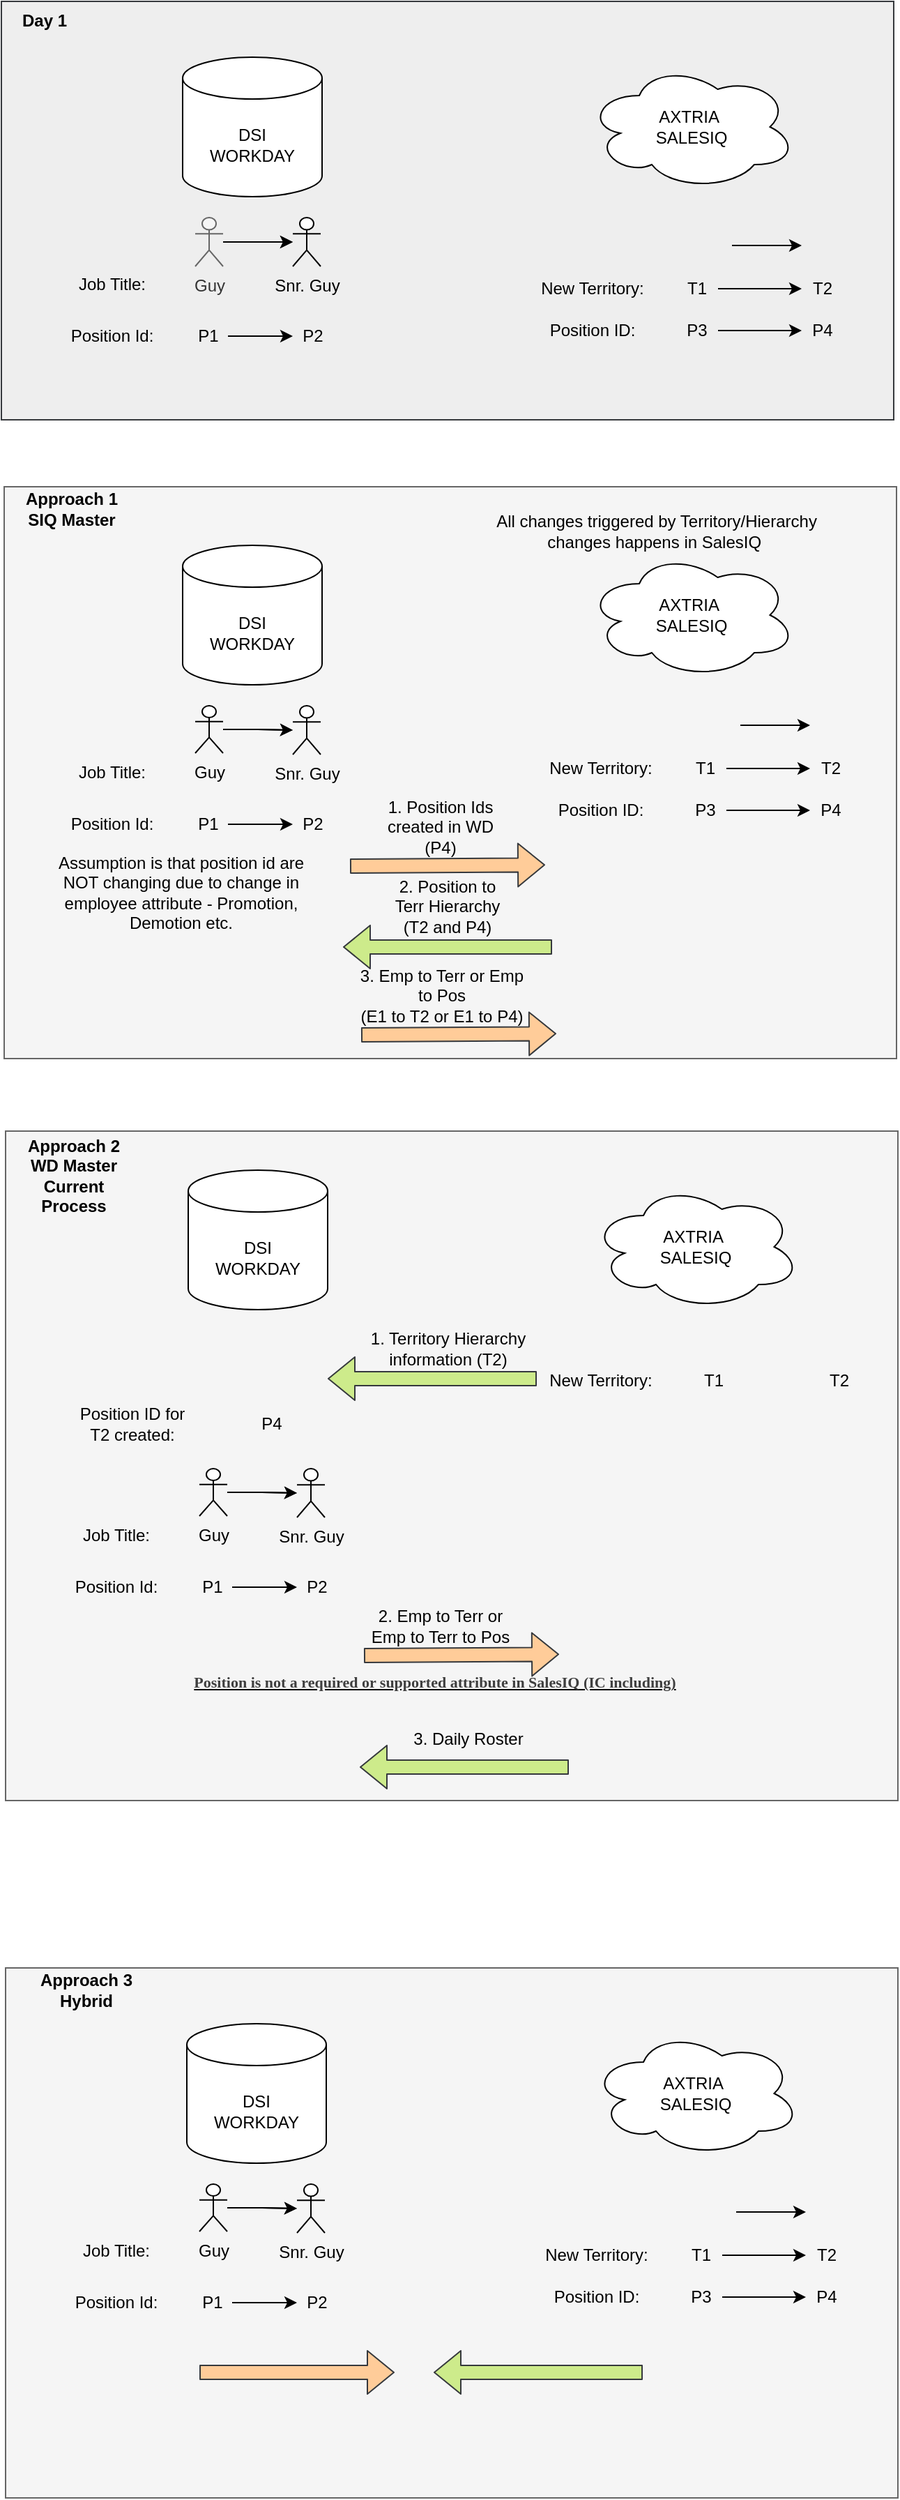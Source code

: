 <mxfile version="14.6.12" type="device"><diagram id="JoWsV7a3QeQ_CsaeToMj" name="Page-1"><mxGraphModel dx="1763" dy="670" grid="0" gridSize="10" guides="1" tooltips="1" connect="1" arrows="1" fold="1" page="1" pageScale="1" pageWidth="850" pageHeight="1100" math="0" shadow="0"><root><mxCell id="0"/><mxCell id="1" parent="0"/><mxCell id="Ola1n5hiinvaVGfGzd67-4" value="" style="rounded=0;whiteSpace=wrap;html=1;fillColor=#eeeeee;strokeColor=#36393d;" vertex="1" parent="1"><mxGeometry x="90" y="30" width="640" height="300" as="geometry"/></mxCell><mxCell id="Ola1n5hiinvaVGfGzd67-5" value="DSI &lt;br&gt;WORKDAY" style="shape=cylinder3;whiteSpace=wrap;html=1;boundedLbl=1;backgroundOutline=1;size=15;" vertex="1" parent="1"><mxGeometry x="220" y="70" width="100" height="100" as="geometry"/></mxCell><mxCell id="Ola1n5hiinvaVGfGzd67-8" value="&lt;b&gt;Day 1&lt;/b&gt;" style="text;html=1;strokeColor=none;fillColor=none;align=center;verticalAlign=middle;whiteSpace=wrap;rounded=0;" vertex="1" parent="1"><mxGeometry x="101" y="34" width="40" height="20" as="geometry"/></mxCell><mxCell id="Ola1n5hiinvaVGfGzd67-12" value="" style="edgeStyle=orthogonalEdgeStyle;rounded=0;orthogonalLoop=1;jettySize=auto;html=1;" edge="1" parent="1" source="Ola1n5hiinvaVGfGzd67-9" target="Ola1n5hiinvaVGfGzd67-11"><mxGeometry relative="1" as="geometry"/></mxCell><mxCell id="Ola1n5hiinvaVGfGzd67-13" value="" style="edgeStyle=orthogonalEdgeStyle;rounded=0;orthogonalLoop=1;jettySize=auto;html=1;" edge="1" parent="1" source="Ola1n5hiinvaVGfGzd67-9" target="Ola1n5hiinvaVGfGzd67-11"><mxGeometry relative="1" as="geometry"/></mxCell><object label="Guy" id="Ola1n5hiinvaVGfGzd67-9"><mxCell style="shape=umlActor;verticalLabelPosition=bottom;verticalAlign=top;html=1;outlineConnect=0;fillColor=#f5f5f5;strokeColor=#666666;fontColor=#333333;" vertex="1" parent="1"><mxGeometry x="229" y="185" width="20" height="35" as="geometry"/></mxCell></object><mxCell id="Ola1n5hiinvaVGfGzd67-11" value="Snr. Guy" style="shape=umlActor;verticalLabelPosition=bottom;verticalAlign=top;html=1;outlineConnect=0;" vertex="1" parent="1"><mxGeometry x="299" y="185" width="20" height="35" as="geometry"/></mxCell><mxCell id="Ola1n5hiinvaVGfGzd67-18" value="" style="shape=image;html=1;verticalAlign=top;verticalLabelPosition=bottom;labelBackgroundColor=#ffffff;imageAspect=0;aspect=fixed;image=https://cdn3.iconfinder.com/data/icons/summertime-6/512/cap_hat-128.png" vertex="1" parent="1"><mxGeometry x="291" y="169" width="30" height="30" as="geometry"/></mxCell><mxCell id="Ola1n5hiinvaVGfGzd67-20" value="Job Title:" style="text;html=1;strokeColor=none;fillColor=none;align=center;verticalAlign=middle;whiteSpace=wrap;rounded=0;" vertex="1" parent="1"><mxGeometry x="130" y="223" width="79" height="20" as="geometry"/></mxCell><mxCell id="Ola1n5hiinvaVGfGzd67-23" value="Position Id:" style="text;html=1;strokeColor=none;fillColor=none;align=center;verticalAlign=middle;whiteSpace=wrap;rounded=0;" vertex="1" parent="1"><mxGeometry x="130" y="260" width="79" height="20" as="geometry"/></mxCell><mxCell id="Ola1n5hiinvaVGfGzd67-25" value="P2" style="text;html=1;strokeColor=none;fillColor=none;align=center;verticalAlign=middle;whiteSpace=wrap;rounded=0;" vertex="1" parent="1"><mxGeometry x="299" y="260" width="28.5" height="20" as="geometry"/></mxCell><mxCell id="Ola1n5hiinvaVGfGzd67-38" style="edgeStyle=orthogonalEdgeStyle;rounded=0;orthogonalLoop=1;jettySize=auto;html=1;" edge="1" parent="1" source="Ola1n5hiinvaVGfGzd67-37" target="Ola1n5hiinvaVGfGzd67-25"><mxGeometry relative="1" as="geometry"/></mxCell><mxCell id="Ola1n5hiinvaVGfGzd67-37" value="P1" style="text;html=1;strokeColor=none;fillColor=none;align=center;verticalAlign=middle;whiteSpace=wrap;rounded=0;" vertex="1" parent="1"><mxGeometry x="224" y="260" width="28.5" height="20" as="geometry"/></mxCell><mxCell id="Ola1n5hiinvaVGfGzd67-40" value="AXTRIA&amp;nbsp;&lt;br&gt;SALESIQ" style="ellipse;shape=cloud;whiteSpace=wrap;html=1;" vertex="1" parent="1"><mxGeometry x="510" y="75" width="150" height="90" as="geometry"/></mxCell><mxCell id="Ola1n5hiinvaVGfGzd67-41" value="" style="rounded=0;whiteSpace=wrap;html=1;fillColor=#f5f5f5;strokeColor=#666666;fontColor=#333333;" vertex="1" parent="1"><mxGeometry x="92" y="378" width="640" height="410" as="geometry"/></mxCell><mxCell id="Ola1n5hiinvaVGfGzd67-42" value="DSI &lt;br&gt;WORKDAY" style="shape=cylinder3;whiteSpace=wrap;html=1;boundedLbl=1;backgroundOutline=1;size=15;" vertex="1" parent="1"><mxGeometry x="220" y="420" width="100" height="100" as="geometry"/></mxCell><mxCell id="Ola1n5hiinvaVGfGzd67-43" value="&lt;b&gt;Approach 1&lt;br&gt;SIQ Master&lt;br&gt;&lt;/b&gt;" style="text;html=1;strokeColor=none;fillColor=none;align=center;verticalAlign=middle;whiteSpace=wrap;rounded=0;" vertex="1" parent="1"><mxGeometry x="101" y="384" width="79" height="20" as="geometry"/></mxCell><mxCell id="Ola1n5hiinvaVGfGzd67-44" value="" style="edgeStyle=orthogonalEdgeStyle;rounded=0;orthogonalLoop=1;jettySize=auto;html=1;" edge="1" parent="1" source="Ola1n5hiinvaVGfGzd67-46" target="Ola1n5hiinvaVGfGzd67-47"><mxGeometry relative="1" as="geometry"/></mxCell><mxCell id="Ola1n5hiinvaVGfGzd67-45" value="" style="edgeStyle=orthogonalEdgeStyle;rounded=0;orthogonalLoop=1;jettySize=auto;html=1;" edge="1" parent="1" source="Ola1n5hiinvaVGfGzd67-46" target="Ola1n5hiinvaVGfGzd67-47"><mxGeometry relative="1" as="geometry"/></mxCell><object label="Guy" id="Ola1n5hiinvaVGfGzd67-46"><mxCell style="shape=umlActor;verticalLabelPosition=bottom;verticalAlign=top;html=1;outlineConnect=0;" vertex="1" parent="1"><mxGeometry x="229" y="535" width="20" height="34" as="geometry"/></mxCell></object><mxCell id="Ola1n5hiinvaVGfGzd67-47" value="Snr. Guy" style="shape=umlActor;verticalLabelPosition=bottom;verticalAlign=top;html=1;outlineConnect=0;" vertex="1" parent="1"><mxGeometry x="299" y="535" width="20" height="35" as="geometry"/></mxCell><mxCell id="Ola1n5hiinvaVGfGzd67-48" value="" style="shape=image;html=1;verticalAlign=top;verticalLabelPosition=bottom;labelBackgroundColor=#ffffff;imageAspect=0;aspect=fixed;image=https://cdn3.iconfinder.com/data/icons/summertime-6/512/cap_hat-128.png" vertex="1" parent="1"><mxGeometry x="291" y="519" width="30" height="30" as="geometry"/></mxCell><mxCell id="Ola1n5hiinvaVGfGzd67-49" value="Job Title:" style="text;html=1;strokeColor=none;fillColor=none;align=center;verticalAlign=middle;whiteSpace=wrap;rounded=0;" vertex="1" parent="1"><mxGeometry x="130" y="573" width="79" height="20" as="geometry"/></mxCell><mxCell id="Ola1n5hiinvaVGfGzd67-50" value="Position Id:" style="text;html=1;strokeColor=none;fillColor=none;align=center;verticalAlign=middle;whiteSpace=wrap;rounded=0;" vertex="1" parent="1"><mxGeometry x="130" y="610" width="79" height="20" as="geometry"/></mxCell><mxCell id="Ola1n5hiinvaVGfGzd67-51" value="P2" style="text;html=1;strokeColor=none;fillColor=none;align=center;verticalAlign=middle;whiteSpace=wrap;rounded=0;" vertex="1" parent="1"><mxGeometry x="299" y="610" width="28.5" height="20" as="geometry"/></mxCell><mxCell id="Ola1n5hiinvaVGfGzd67-97" style="edgeStyle=orthogonalEdgeStyle;rounded=0;orthogonalLoop=1;jettySize=auto;html=1;entryX=0;entryY=0.5;entryDx=0;entryDy=0;" edge="1" parent="1" source="Ola1n5hiinvaVGfGzd67-52" target="Ola1n5hiinvaVGfGzd67-96"><mxGeometry relative="1" as="geometry"/></mxCell><mxCell id="Ola1n5hiinvaVGfGzd67-52" value="" style="shape=image;verticalLabelPosition=bottom;labelBackgroundColor=#ffffff;verticalAlign=top;aspect=fixed;imageAspect=0;image=https://cdn3.iconfinder.com/data/icons/miscellaneous-148-line/128/province_territory_area_regions_sector_section_zone-512.png;" vertex="1" parent="1"><mxGeometry x="580" y="529" width="40" height="40" as="geometry"/></mxCell><mxCell id="Ola1n5hiinvaVGfGzd67-53" value="New Territory:" style="text;html=1;strokeColor=none;fillColor=none;align=center;verticalAlign=middle;whiteSpace=wrap;rounded=0;" vertex="1" parent="1"><mxGeometry x="480" y="570" width="80" height="20" as="geometry"/></mxCell><mxCell id="Ola1n5hiinvaVGfGzd67-101" style="edgeStyle=orthogonalEdgeStyle;rounded=0;orthogonalLoop=1;jettySize=auto;html=1;entryX=0;entryY=0.5;entryDx=0;entryDy=0;" edge="1" parent="1" source="Ola1n5hiinvaVGfGzd67-54" target="Ola1n5hiinvaVGfGzd67-98"><mxGeometry relative="1" as="geometry"/></mxCell><mxCell id="Ola1n5hiinvaVGfGzd67-54" value="T1" style="text;html=1;strokeColor=none;fillColor=none;align=center;verticalAlign=middle;whiteSpace=wrap;rounded=0;" vertex="1" parent="1"><mxGeometry x="580" y="570" width="30" height="20" as="geometry"/></mxCell><mxCell id="Ola1n5hiinvaVGfGzd67-55" value="Position ID:" style="text;html=1;strokeColor=none;fillColor=none;align=center;verticalAlign=middle;whiteSpace=wrap;rounded=0;" vertex="1" parent="1"><mxGeometry x="480" y="600" width="80" height="20" as="geometry"/></mxCell><mxCell id="Ola1n5hiinvaVGfGzd67-102" style="edgeStyle=orthogonalEdgeStyle;rounded=0;orthogonalLoop=1;jettySize=auto;html=1;entryX=0;entryY=0.5;entryDx=0;entryDy=0;" edge="1" parent="1" source="Ola1n5hiinvaVGfGzd67-56" target="Ola1n5hiinvaVGfGzd67-100"><mxGeometry relative="1" as="geometry"/></mxCell><mxCell id="Ola1n5hiinvaVGfGzd67-56" value="P3" style="text;html=1;strokeColor=none;fillColor=none;align=center;verticalAlign=middle;whiteSpace=wrap;rounded=0;" vertex="1" parent="1"><mxGeometry x="580" y="600" width="30" height="20" as="geometry"/></mxCell><mxCell id="Ola1n5hiinvaVGfGzd67-57" style="edgeStyle=orthogonalEdgeStyle;rounded=0;orthogonalLoop=1;jettySize=auto;html=1;" edge="1" parent="1" source="Ola1n5hiinvaVGfGzd67-58" target="Ola1n5hiinvaVGfGzd67-51"><mxGeometry relative="1" as="geometry"/></mxCell><mxCell id="Ola1n5hiinvaVGfGzd67-58" value="P1" style="text;html=1;strokeColor=none;fillColor=none;align=center;verticalAlign=middle;whiteSpace=wrap;rounded=0;" vertex="1" parent="1"><mxGeometry x="224" y="610" width="28.5" height="20" as="geometry"/></mxCell><mxCell id="Ola1n5hiinvaVGfGzd67-59" value="AXTRIA&amp;nbsp;&lt;br&gt;SALESIQ" style="ellipse;shape=cloud;whiteSpace=wrap;html=1;" vertex="1" parent="1"><mxGeometry x="510" y="425" width="150" height="90" as="geometry"/></mxCell><mxCell id="Ola1n5hiinvaVGfGzd67-62" value="" style="shape=image;html=1;verticalAlign=top;verticalLabelPosition=bottom;labelBackgroundColor=#ffffff;imageAspect=0;aspect=fixed;image=https://cdn2.iconfinder.com/data/icons/essential-web-1-1/50/close-box-error-wrong-reject-128.png" vertex="1" parent="1"><mxGeometry x="193" y="456" width="154" height="154" as="geometry"/></mxCell><mxCell id="Ola1n5hiinvaVGfGzd67-63" value="All changes triggered by Territory/Hierarchy changes happens in SalesIQ&amp;nbsp;" style="text;html=1;strokeColor=none;fillColor=none;align=center;verticalAlign=middle;whiteSpace=wrap;rounded=0;" vertex="1" parent="1"><mxGeometry x="420" y="400" width="280" height="20" as="geometry"/></mxCell><mxCell id="Ola1n5hiinvaVGfGzd67-67" value="" style="shape=flexArrow;endArrow=classic;html=1;fillColor=#cdeb8b;strokeColor=#36393d;" edge="1" parent="1"><mxGeometry width="50" height="50" relative="1" as="geometry"><mxPoint x="485" y="708" as="sourcePoint"/><mxPoint x="335" y="708" as="targetPoint"/></mxGeometry></mxCell><mxCell id="Ola1n5hiinvaVGfGzd67-68" value="" style="shape=flexArrow;endArrow=classic;html=1;fillColor=#ffcc99;strokeColor=#36393d;" edge="1" parent="1"><mxGeometry width="50" height="50" relative="1" as="geometry"><mxPoint x="340" y="650" as="sourcePoint"/><mxPoint x="480" y="649.125" as="targetPoint"/></mxGeometry></mxCell><mxCell id="Ola1n5hiinvaVGfGzd67-70" value="1. Position Ids created in WD&lt;br&gt;(P4)" style="text;html=1;strokeColor=none;fillColor=none;align=center;verticalAlign=middle;whiteSpace=wrap;rounded=0;" vertex="1" parent="1"><mxGeometry x="360" y="612" width="90" height="20" as="geometry"/></mxCell><mxCell id="Ola1n5hiinvaVGfGzd67-71" value="2. Position to Terr Hierarchy&lt;br&gt;(T2 and P4)" style="text;html=1;strokeColor=none;fillColor=none;align=center;verticalAlign=middle;whiteSpace=wrap;rounded=0;" vertex="1" parent="1"><mxGeometry x="365" y="669" width="90" height="20" as="geometry"/></mxCell><mxCell id="Ola1n5hiinvaVGfGzd67-73" value="" style="shape=flexArrow;endArrow=classic;html=1;fillColor=#ffcc99;strokeColor=#36393d;" edge="1" parent="1"><mxGeometry width="50" height="50" relative="1" as="geometry"><mxPoint x="348" y="771" as="sourcePoint"/><mxPoint x="488" y="770.125" as="targetPoint"/></mxGeometry></mxCell><mxCell id="Ola1n5hiinvaVGfGzd67-74" value="3. Emp to Terr or Emp to Pos&lt;br&gt;(E1 to T2 or E1 to P4)" style="text;html=1;strokeColor=none;fillColor=none;align=center;verticalAlign=middle;whiteSpace=wrap;rounded=0;" vertex="1" parent="1"><mxGeometry x="345" y="733" width="122" height="20" as="geometry"/></mxCell><mxCell id="Ola1n5hiinvaVGfGzd67-75" value="" style="rounded=0;whiteSpace=wrap;html=1;fillColor=#f5f5f5;strokeColor=#666666;fontColor=#333333;" vertex="1" parent="1"><mxGeometry x="93" y="840" width="640" height="480" as="geometry"/></mxCell><mxCell id="Ola1n5hiinvaVGfGzd67-76" value="DSI &lt;br&gt;WORKDAY" style="shape=cylinder3;whiteSpace=wrap;html=1;boundedLbl=1;backgroundOutline=1;size=15;" vertex="1" parent="1"><mxGeometry x="224" y="868" width="100" height="100" as="geometry"/></mxCell><mxCell id="Ola1n5hiinvaVGfGzd67-77" value="&lt;b&gt;Approach 2&lt;br&gt;WD Master&lt;br&gt;Current Process&lt;br&gt;&lt;/b&gt;" style="text;html=1;strokeColor=none;fillColor=none;align=center;verticalAlign=middle;whiteSpace=wrap;rounded=0;" vertex="1" parent="1"><mxGeometry x="104" y="862" width="76" height="20" as="geometry"/></mxCell><mxCell id="Ola1n5hiinvaVGfGzd67-78" value="" style="edgeStyle=orthogonalEdgeStyle;rounded=0;orthogonalLoop=1;jettySize=auto;html=1;" edge="1" parent="1" source="Ola1n5hiinvaVGfGzd67-80" target="Ola1n5hiinvaVGfGzd67-81"><mxGeometry relative="1" as="geometry"/></mxCell><mxCell id="Ola1n5hiinvaVGfGzd67-79" value="" style="edgeStyle=orthogonalEdgeStyle;rounded=0;orthogonalLoop=1;jettySize=auto;html=1;" edge="1" parent="1" source="Ola1n5hiinvaVGfGzd67-80" target="Ola1n5hiinvaVGfGzd67-81"><mxGeometry relative="1" as="geometry"/></mxCell><object label="Guy" id="Ola1n5hiinvaVGfGzd67-80"><mxCell style="shape=umlActor;verticalLabelPosition=bottom;verticalAlign=top;html=1;outlineConnect=0;" vertex="1" parent="1"><mxGeometry x="232" y="1082" width="20" height="34" as="geometry"/></mxCell></object><mxCell id="Ola1n5hiinvaVGfGzd67-81" value="Snr. Guy" style="shape=umlActor;verticalLabelPosition=bottom;verticalAlign=top;html=1;outlineConnect=0;" vertex="1" parent="1"><mxGeometry x="302" y="1082" width="20" height="35" as="geometry"/></mxCell><mxCell id="Ola1n5hiinvaVGfGzd67-82" value="" style="shape=image;html=1;verticalAlign=top;verticalLabelPosition=bottom;labelBackgroundColor=#ffffff;imageAspect=0;aspect=fixed;image=https://cdn3.iconfinder.com/data/icons/summertime-6/512/cap_hat-128.png" vertex="1" parent="1"><mxGeometry x="294" y="1065" width="30" height="30" as="geometry"/></mxCell><mxCell id="Ola1n5hiinvaVGfGzd67-83" value="Job Title:" style="text;html=1;strokeColor=none;fillColor=none;align=center;verticalAlign=middle;whiteSpace=wrap;rounded=0;" vertex="1" parent="1"><mxGeometry x="133" y="1120" width="79" height="20" as="geometry"/></mxCell><mxCell id="Ola1n5hiinvaVGfGzd67-84" value="Position Id:" style="text;html=1;strokeColor=none;fillColor=none;align=center;verticalAlign=middle;whiteSpace=wrap;rounded=0;" vertex="1" parent="1"><mxGeometry x="133" y="1157" width="79" height="20" as="geometry"/></mxCell><mxCell id="Ola1n5hiinvaVGfGzd67-85" value="P2" style="text;html=1;strokeColor=none;fillColor=none;align=center;verticalAlign=middle;whiteSpace=wrap;rounded=0;" vertex="1" parent="1"><mxGeometry x="302" y="1157" width="28.5" height="20" as="geometry"/></mxCell><mxCell id="Ola1n5hiinvaVGfGzd67-89" value="Position ID for T2 created:" style="text;html=1;strokeColor=none;fillColor=none;align=center;verticalAlign=middle;whiteSpace=wrap;rounded=0;" vertex="1" parent="1"><mxGeometry x="144" y="1040" width="80" height="20" as="geometry"/></mxCell><mxCell id="Ola1n5hiinvaVGfGzd67-90" value="P4" style="text;html=1;strokeColor=none;fillColor=none;align=center;verticalAlign=middle;whiteSpace=wrap;rounded=0;" vertex="1" parent="1"><mxGeometry x="244" y="1040" width="80" height="20" as="geometry"/></mxCell><mxCell id="Ola1n5hiinvaVGfGzd67-91" style="edgeStyle=orthogonalEdgeStyle;rounded=0;orthogonalLoop=1;jettySize=auto;html=1;" edge="1" parent="1" source="Ola1n5hiinvaVGfGzd67-92" target="Ola1n5hiinvaVGfGzd67-85"><mxGeometry relative="1" as="geometry"/></mxCell><mxCell id="Ola1n5hiinvaVGfGzd67-92" value="P1" style="text;html=1;strokeColor=none;fillColor=none;align=center;verticalAlign=middle;whiteSpace=wrap;rounded=0;" vertex="1" parent="1"><mxGeometry x="227" y="1157" width="28.5" height="20" as="geometry"/></mxCell><mxCell id="Ola1n5hiinvaVGfGzd67-93" value="AXTRIA&amp;nbsp;&lt;br&gt;SALESIQ" style="ellipse;shape=cloud;whiteSpace=wrap;html=1;" vertex="1" parent="1"><mxGeometry x="513" y="878" width="150" height="90" as="geometry"/></mxCell><mxCell id="Ola1n5hiinvaVGfGzd67-94" value="" style="shape=flexArrow;endArrow=classic;html=1;fillColor=#cdeb8b;strokeColor=#36393d;" edge="1" parent="1"><mxGeometry width="50" height="50" relative="1" as="geometry"><mxPoint x="474" y="1017.5" as="sourcePoint"/><mxPoint x="324" y="1017.5" as="targetPoint"/></mxGeometry></mxCell><mxCell id="Ola1n5hiinvaVGfGzd67-96" value="" style="shape=image;verticalLabelPosition=bottom;labelBackgroundColor=#ffffff;verticalAlign=top;aspect=fixed;imageAspect=0;image=https://cdn0.iconfinder.com/data/icons/miscellaneous-199-line/128/county_territory_region_province_shire_constituency_map_continent_border_boundary_geography_federal-512.png;" vertex="1" parent="1"><mxGeometry x="670" y="531" width="36" height="36" as="geometry"/></mxCell><mxCell id="Ola1n5hiinvaVGfGzd67-98" value="T2" style="text;html=1;strokeColor=none;fillColor=none;align=center;verticalAlign=middle;whiteSpace=wrap;rounded=0;" vertex="1" parent="1"><mxGeometry x="670" y="570" width="30" height="20" as="geometry"/></mxCell><mxCell id="Ola1n5hiinvaVGfGzd67-100" value="P4" style="text;html=1;strokeColor=none;fillColor=none;align=center;verticalAlign=middle;whiteSpace=wrap;rounded=0;" vertex="1" parent="1"><mxGeometry x="670" y="600" width="30" height="20" as="geometry"/></mxCell><mxCell id="Ola1n5hiinvaVGfGzd67-109" style="edgeStyle=orthogonalEdgeStyle;rounded=0;orthogonalLoop=1;jettySize=auto;html=1;entryX=0;entryY=0.5;entryDx=0;entryDy=0;" edge="1" parent="1" source="Ola1n5hiinvaVGfGzd67-103" target="Ola1n5hiinvaVGfGzd67-107"><mxGeometry relative="1" as="geometry"/></mxCell><mxCell id="Ola1n5hiinvaVGfGzd67-103" value="" style="shape=image;verticalLabelPosition=bottom;labelBackgroundColor=#ffffff;verticalAlign=top;aspect=fixed;imageAspect=0;image=https://cdn3.iconfinder.com/data/icons/miscellaneous-148-line/128/province_territory_area_regions_sector_section_zone-512.png;" vertex="1" parent="1"><mxGeometry x="574" y="185" width="40" height="40" as="geometry"/></mxCell><mxCell id="Ola1n5hiinvaVGfGzd67-104" value="New Territory:" style="text;html=1;strokeColor=none;fillColor=none;align=center;verticalAlign=middle;whiteSpace=wrap;rounded=0;" vertex="1" parent="1"><mxGeometry x="474" y="226" width="80" height="20" as="geometry"/></mxCell><mxCell id="Ola1n5hiinvaVGfGzd67-105" value="Position ID:" style="text;html=1;strokeColor=none;fillColor=none;align=center;verticalAlign=middle;whiteSpace=wrap;rounded=0;" vertex="1" parent="1"><mxGeometry x="474" y="256" width="80" height="20" as="geometry"/></mxCell><mxCell id="Ola1n5hiinvaVGfGzd67-110" style="edgeStyle=orthogonalEdgeStyle;rounded=0;orthogonalLoop=1;jettySize=auto;html=1;entryX=0;entryY=0.5;entryDx=0;entryDy=0;" edge="1" parent="1" source="Ola1n5hiinvaVGfGzd67-106" target="Ola1n5hiinvaVGfGzd67-108"><mxGeometry relative="1" as="geometry"/></mxCell><mxCell id="Ola1n5hiinvaVGfGzd67-106" value="P3" style="text;html=1;strokeColor=none;fillColor=none;align=center;verticalAlign=middle;whiteSpace=wrap;rounded=0;" vertex="1" parent="1"><mxGeometry x="574" y="256" width="30" height="20" as="geometry"/></mxCell><mxCell id="Ola1n5hiinvaVGfGzd67-107" value="" style="shape=image;verticalLabelPosition=bottom;labelBackgroundColor=#ffffff;verticalAlign=top;aspect=fixed;imageAspect=0;image=https://cdn0.iconfinder.com/data/icons/miscellaneous-199-line/128/county_territory_region_province_shire_constituency_map_continent_border_boundary_geography_federal-512.png;" vertex="1" parent="1"><mxGeometry x="664" y="187" width="36" height="36" as="geometry"/></mxCell><mxCell id="Ola1n5hiinvaVGfGzd67-108" value="P4" style="text;html=1;strokeColor=none;fillColor=none;align=center;verticalAlign=middle;whiteSpace=wrap;rounded=0;" vertex="1" parent="1"><mxGeometry x="664" y="256" width="30" height="20" as="geometry"/></mxCell><mxCell id="Ola1n5hiinvaVGfGzd67-113" style="edgeStyle=orthogonalEdgeStyle;rounded=0;orthogonalLoop=1;jettySize=auto;html=1;exitX=1;exitY=0.5;exitDx=0;exitDy=0;entryX=0;entryY=0.5;entryDx=0;entryDy=0;" edge="1" parent="1" source="Ola1n5hiinvaVGfGzd67-111" target="Ola1n5hiinvaVGfGzd67-112"><mxGeometry relative="1" as="geometry"/></mxCell><mxCell id="Ola1n5hiinvaVGfGzd67-111" value="T1" style="text;html=1;strokeColor=none;fillColor=none;align=center;verticalAlign=middle;whiteSpace=wrap;rounded=0;" vertex="1" parent="1"><mxGeometry x="574" y="226" width="30" height="20" as="geometry"/></mxCell><mxCell id="Ola1n5hiinvaVGfGzd67-112" value="T2" style="text;html=1;strokeColor=none;fillColor=none;align=center;verticalAlign=middle;whiteSpace=wrap;rounded=0;" vertex="1" parent="1"><mxGeometry x="664" y="226" width="30" height="20" as="geometry"/></mxCell><mxCell id="Ola1n5hiinvaVGfGzd67-114" value="" style="shape=image;verticalLabelPosition=bottom;labelBackgroundColor=#ffffff;verticalAlign=top;aspect=fixed;imageAspect=0;image=https://cdn3.iconfinder.com/data/icons/miscellaneous-148-line/128/province_territory_area_regions_sector_section_zone-512.png;" vertex="1" parent="1"><mxGeometry x="580" y="968" width="40" height="40" as="geometry"/></mxCell><mxCell id="Ola1n5hiinvaVGfGzd67-115" value="New Territory:" style="text;html=1;strokeColor=none;fillColor=none;align=center;verticalAlign=middle;whiteSpace=wrap;rounded=0;" vertex="1" parent="1"><mxGeometry x="480" y="1009" width="80" height="20" as="geometry"/></mxCell><mxCell id="Ola1n5hiinvaVGfGzd67-118" value="" style="shape=image;verticalLabelPosition=bottom;labelBackgroundColor=#ffffff;verticalAlign=top;aspect=fixed;imageAspect=0;image=https://cdn0.iconfinder.com/data/icons/miscellaneous-199-line/128/county_territory_region_province_shire_constituency_map_continent_border_boundary_geography_federal-512.png;" vertex="1" parent="1"><mxGeometry x="670" y="970" width="36" height="36" as="geometry"/></mxCell><mxCell id="Ola1n5hiinvaVGfGzd67-120" value="T1" style="text;html=1;strokeColor=none;fillColor=none;align=center;verticalAlign=middle;whiteSpace=wrap;rounded=0;" vertex="1" parent="1"><mxGeometry x="586" y="1009" width="30" height="20" as="geometry"/></mxCell><mxCell id="Ola1n5hiinvaVGfGzd67-121" value="T2" style="text;html=1;strokeColor=none;fillColor=none;align=center;verticalAlign=middle;whiteSpace=wrap;rounded=0;" vertex="1" parent="1"><mxGeometry x="676" y="1009" width="30" height="20" as="geometry"/></mxCell><mxCell id="Ola1n5hiinvaVGfGzd67-123" value="1. Territory Hierarchy information (T2)" style="text;html=1;strokeColor=none;fillColor=none;align=center;verticalAlign=middle;whiteSpace=wrap;rounded=0;" vertex="1" parent="1"><mxGeometry x="352" y="986" width="117" height="20" as="geometry"/></mxCell><mxCell id="Ola1n5hiinvaVGfGzd67-124" value="" style="shape=flexArrow;endArrow=classic;html=1;fillColor=#ffcc99;strokeColor=#36393d;" edge="1" parent="1"><mxGeometry width="50" height="50" relative="1" as="geometry"><mxPoint x="350" y="1216" as="sourcePoint"/><mxPoint x="490" y="1215.125" as="targetPoint"/></mxGeometry></mxCell><mxCell id="Ola1n5hiinvaVGfGzd67-125" value="2. Emp to Terr or &lt;br&gt;Emp to Terr to Pos" style="text;html=1;strokeColor=none;fillColor=none;align=center;verticalAlign=middle;whiteSpace=wrap;rounded=0;" vertex="1" parent="1"><mxGeometry x="344" y="1185" width="122" height="20" as="geometry"/></mxCell><mxCell id="Ola1n5hiinvaVGfGzd67-126" value="&lt;u&gt;&lt;span style=&quot;font-family: &amp;#34;calibri&amp;#34; ; color: rgb(63 , 63 , 63) ; font-weight: bold&quot;&gt;&lt;font style=&quot;font-size: 11px&quot;&gt;Position is not a required or supported attribute in SalesIQ (IC including)&lt;/font&gt;&lt;/span&gt;&lt;/u&gt;" style="text;html=1;strokeColor=none;fillColor=none;align=center;verticalAlign=middle;whiteSpace=wrap;rounded=0;" vertex="1" parent="1"><mxGeometry x="166" y="1225" width="470" height="20" as="geometry"/></mxCell><mxCell id="Ola1n5hiinvaVGfGzd67-129" value="" style="shape=flexArrow;endArrow=classic;html=1;fillColor=#cdeb8b;strokeColor=#36393d;" edge="1" parent="1"><mxGeometry width="50" height="50" relative="1" as="geometry"><mxPoint x="497" y="1296" as="sourcePoint"/><mxPoint x="347" y="1296" as="targetPoint"/></mxGeometry></mxCell><mxCell id="Ola1n5hiinvaVGfGzd67-130" value="3. Daily Roster" style="text;html=1;strokeColor=none;fillColor=none;align=center;verticalAlign=middle;whiteSpace=wrap;rounded=0;" vertex="1" parent="1"><mxGeometry x="360" y="1266" width="130" height="20" as="geometry"/></mxCell><mxCell id="Ola1n5hiinvaVGfGzd67-131" value="" style="rounded=0;whiteSpace=wrap;html=1;fillColor=#f5f5f5;strokeColor=#666666;fontColor=#333333;" vertex="1" parent="1"><mxGeometry x="93" y="1440" width="640" height="380" as="geometry"/></mxCell><mxCell id="Ola1n5hiinvaVGfGzd67-132" value="DSI &lt;br&gt;WORKDAY" style="shape=cylinder3;whiteSpace=wrap;html=1;boundedLbl=1;backgroundOutline=1;size=15;" vertex="1" parent="1"><mxGeometry x="223" y="1480" width="100" height="100" as="geometry"/></mxCell><mxCell id="Ola1n5hiinvaVGfGzd67-133" value="&lt;b&gt;Approach 3&lt;br&gt;Hybrid&lt;br&gt;&lt;/b&gt;" style="text;html=1;strokeColor=none;fillColor=none;align=center;verticalAlign=middle;whiteSpace=wrap;rounded=0;" vertex="1" parent="1"><mxGeometry x="103" y="1446" width="96" height="20" as="geometry"/></mxCell><mxCell id="Ola1n5hiinvaVGfGzd67-134" value="" style="edgeStyle=orthogonalEdgeStyle;rounded=0;orthogonalLoop=1;jettySize=auto;html=1;" edge="1" parent="1" source="Ola1n5hiinvaVGfGzd67-136" target="Ola1n5hiinvaVGfGzd67-137"><mxGeometry relative="1" as="geometry"/></mxCell><mxCell id="Ola1n5hiinvaVGfGzd67-135" value="" style="edgeStyle=orthogonalEdgeStyle;rounded=0;orthogonalLoop=1;jettySize=auto;html=1;" edge="1" parent="1" source="Ola1n5hiinvaVGfGzd67-136" target="Ola1n5hiinvaVGfGzd67-137"><mxGeometry relative="1" as="geometry"/></mxCell><object label="Guy" id="Ola1n5hiinvaVGfGzd67-136"><mxCell style="shape=umlActor;verticalLabelPosition=bottom;verticalAlign=top;html=1;outlineConnect=0;" vertex="1" parent="1"><mxGeometry x="232" y="1595" width="20" height="34" as="geometry"/></mxCell></object><mxCell id="Ola1n5hiinvaVGfGzd67-137" value="Snr. Guy" style="shape=umlActor;verticalLabelPosition=bottom;verticalAlign=top;html=1;outlineConnect=0;" vertex="1" parent="1"><mxGeometry x="302" y="1595" width="20" height="35" as="geometry"/></mxCell><mxCell id="Ola1n5hiinvaVGfGzd67-138" value="" style="shape=image;html=1;verticalAlign=top;verticalLabelPosition=bottom;labelBackgroundColor=#ffffff;imageAspect=0;aspect=fixed;image=https://cdn3.iconfinder.com/data/icons/summertime-6/512/cap_hat-128.png" vertex="1" parent="1"><mxGeometry x="294" y="1579" width="30" height="30" as="geometry"/></mxCell><mxCell id="Ola1n5hiinvaVGfGzd67-139" value="Job Title:" style="text;html=1;strokeColor=none;fillColor=none;align=center;verticalAlign=middle;whiteSpace=wrap;rounded=0;" vertex="1" parent="1"><mxGeometry x="133" y="1633" width="79" height="20" as="geometry"/></mxCell><mxCell id="Ola1n5hiinvaVGfGzd67-140" value="Position Id:" style="text;html=1;strokeColor=none;fillColor=none;align=center;verticalAlign=middle;whiteSpace=wrap;rounded=0;" vertex="1" parent="1"><mxGeometry x="133" y="1670" width="79" height="20" as="geometry"/></mxCell><mxCell id="Ola1n5hiinvaVGfGzd67-141" value="P2" style="text;html=1;strokeColor=none;fillColor=none;align=center;verticalAlign=middle;whiteSpace=wrap;rounded=0;" vertex="1" parent="1"><mxGeometry x="302" y="1670" width="28.5" height="20" as="geometry"/></mxCell><mxCell id="Ola1n5hiinvaVGfGzd67-142" style="edgeStyle=orthogonalEdgeStyle;rounded=0;orthogonalLoop=1;jettySize=auto;html=1;" edge="1" parent="1" source="Ola1n5hiinvaVGfGzd67-143" target="Ola1n5hiinvaVGfGzd67-141"><mxGeometry relative="1" as="geometry"/></mxCell><mxCell id="Ola1n5hiinvaVGfGzd67-143" value="P1" style="text;html=1;strokeColor=none;fillColor=none;align=center;verticalAlign=middle;whiteSpace=wrap;rounded=0;" vertex="1" parent="1"><mxGeometry x="227" y="1670" width="28.5" height="20" as="geometry"/></mxCell><mxCell id="Ola1n5hiinvaVGfGzd67-144" value="AXTRIA&amp;nbsp;&lt;br&gt;SALESIQ" style="ellipse;shape=cloud;whiteSpace=wrap;html=1;" vertex="1" parent="1"><mxGeometry x="513" y="1485" width="150" height="90" as="geometry"/></mxCell><mxCell id="Ola1n5hiinvaVGfGzd67-145" style="edgeStyle=orthogonalEdgeStyle;rounded=0;orthogonalLoop=1;jettySize=auto;html=1;entryX=0;entryY=0.5;entryDx=0;entryDy=0;" edge="1" parent="1" source="Ola1n5hiinvaVGfGzd67-146" target="Ola1n5hiinvaVGfGzd67-151"><mxGeometry relative="1" as="geometry"/></mxCell><mxCell id="Ola1n5hiinvaVGfGzd67-146" value="" style="shape=image;verticalLabelPosition=bottom;labelBackgroundColor=#ffffff;verticalAlign=top;aspect=fixed;imageAspect=0;image=https://cdn3.iconfinder.com/data/icons/miscellaneous-148-line/128/province_territory_area_regions_sector_section_zone-512.png;" vertex="1" parent="1"><mxGeometry x="577" y="1595" width="40" height="40" as="geometry"/></mxCell><mxCell id="Ola1n5hiinvaVGfGzd67-147" value="New Territory:" style="text;html=1;strokeColor=none;fillColor=none;align=center;verticalAlign=middle;whiteSpace=wrap;rounded=0;" vertex="1" parent="1"><mxGeometry x="477" y="1636" width="80" height="20" as="geometry"/></mxCell><mxCell id="Ola1n5hiinvaVGfGzd67-148" value="Position ID:" style="text;html=1;strokeColor=none;fillColor=none;align=center;verticalAlign=middle;whiteSpace=wrap;rounded=0;" vertex="1" parent="1"><mxGeometry x="477" y="1666" width="80" height="20" as="geometry"/></mxCell><mxCell id="Ola1n5hiinvaVGfGzd67-149" style="edgeStyle=orthogonalEdgeStyle;rounded=0;orthogonalLoop=1;jettySize=auto;html=1;entryX=0;entryY=0.5;entryDx=0;entryDy=0;" edge="1" parent="1" source="Ola1n5hiinvaVGfGzd67-150" target="Ola1n5hiinvaVGfGzd67-152"><mxGeometry relative="1" as="geometry"/></mxCell><mxCell id="Ola1n5hiinvaVGfGzd67-150" value="P3" style="text;html=1;strokeColor=none;fillColor=none;align=center;verticalAlign=middle;whiteSpace=wrap;rounded=0;" vertex="1" parent="1"><mxGeometry x="577" y="1666" width="30" height="20" as="geometry"/></mxCell><mxCell id="Ola1n5hiinvaVGfGzd67-151" value="" style="shape=image;verticalLabelPosition=bottom;labelBackgroundColor=#ffffff;verticalAlign=top;aspect=fixed;imageAspect=0;image=https://cdn0.iconfinder.com/data/icons/miscellaneous-199-line/128/county_territory_region_province_shire_constituency_map_continent_border_boundary_geography_federal-512.png;" vertex="1" parent="1"><mxGeometry x="667" y="1597" width="36" height="36" as="geometry"/></mxCell><mxCell id="Ola1n5hiinvaVGfGzd67-152" value="P4" style="text;html=1;strokeColor=none;fillColor=none;align=center;verticalAlign=middle;whiteSpace=wrap;rounded=0;" vertex="1" parent="1"><mxGeometry x="667" y="1666" width="30" height="20" as="geometry"/></mxCell><mxCell id="Ola1n5hiinvaVGfGzd67-153" style="edgeStyle=orthogonalEdgeStyle;rounded=0;orthogonalLoop=1;jettySize=auto;html=1;exitX=1;exitY=0.5;exitDx=0;exitDy=0;entryX=0;entryY=0.5;entryDx=0;entryDy=0;" edge="1" parent="1" source="Ola1n5hiinvaVGfGzd67-154" target="Ola1n5hiinvaVGfGzd67-155"><mxGeometry relative="1" as="geometry"/></mxCell><mxCell id="Ola1n5hiinvaVGfGzd67-154" value="T1" style="text;html=1;strokeColor=none;fillColor=none;align=center;verticalAlign=middle;whiteSpace=wrap;rounded=0;" vertex="1" parent="1"><mxGeometry x="577" y="1636" width="30" height="20" as="geometry"/></mxCell><mxCell id="Ola1n5hiinvaVGfGzd67-155" value="T2" style="text;html=1;strokeColor=none;fillColor=none;align=center;verticalAlign=middle;whiteSpace=wrap;rounded=0;" vertex="1" parent="1"><mxGeometry x="667" y="1636" width="30" height="20" as="geometry"/></mxCell><mxCell id="Ola1n5hiinvaVGfGzd67-157" value="" style="shape=flexArrow;endArrow=classic;html=1;fillColor=#ffcc99;strokeColor=#36393d;" edge="1" parent="1"><mxGeometry width="50" height="50" relative="1" as="geometry"><mxPoint x="232" y="1730" as="sourcePoint"/><mxPoint x="372" y="1730" as="targetPoint"/></mxGeometry></mxCell><mxCell id="Ola1n5hiinvaVGfGzd67-183" value="" style="shape=flexArrow;endArrow=classic;html=1;fillColor=#cdeb8b;strokeColor=#36393d;" edge="1" parent="1"><mxGeometry width="50" height="50" relative="1" as="geometry"><mxPoint x="550" y="1730" as="sourcePoint"/><mxPoint x="400" y="1730" as="targetPoint"/></mxGeometry></mxCell><mxCell id="Ola1n5hiinvaVGfGzd67-186" value="" style="shape=image;html=1;verticalAlign=top;verticalLabelPosition=bottom;labelBackgroundColor=#ffffff;imageAspect=0;aspect=fixed;image=https://cdn2.iconfinder.com/data/icons/essential-web-1-1/50/close-cross-error-wrong-reject-128.png" vertex="1" parent="1"><mxGeometry x="365" y="1710" width="40" height="40" as="geometry"/></mxCell><mxCell id="Ola1n5hiinvaVGfGzd67-188" value="Assumption is that position id are NOT changing due to change in employee attribute - Promotion, Demotion etc." style="text;html=1;strokeColor=none;fillColor=none;align=center;verticalAlign=middle;whiteSpace=wrap;rounded=0;" vertex="1" parent="1"><mxGeometry x="119" y="659" width="200" height="20" as="geometry"/></mxCell></root></mxGraphModel></diagram></mxfile>